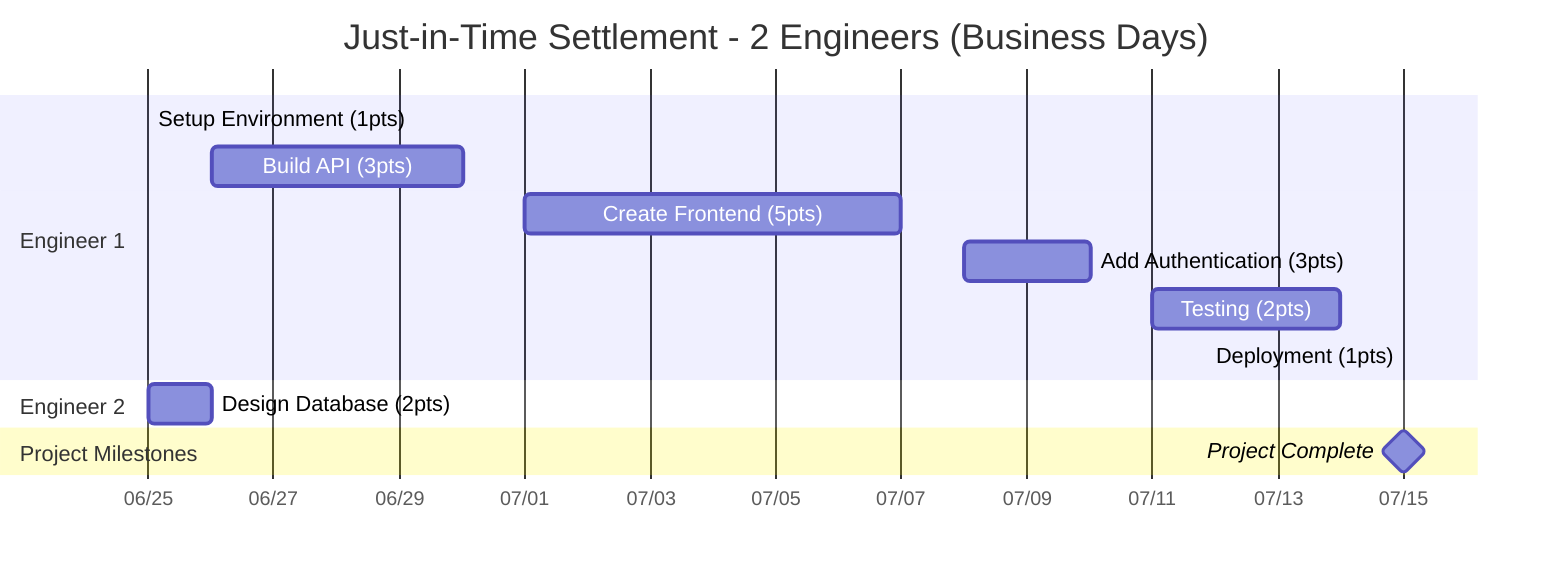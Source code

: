 gantt
    title Just-in-Time Settlement - 2 Engineers (Business Days)
    dateFormat YYYY-MM-DD
    axisFormat %m/%d

    section Engineer 1
    Setup Environment (1pts)    :2025-06-25, 2025-06-25
    Build API (3pts)    :2025-06-26, 2025-06-30
    Create Frontend (5pts)    :2025-07-01, 2025-07-07
    Add Authentication (3pts)    :2025-07-08, 2025-07-10
    Testing (2pts)    :2025-07-11, 2025-07-14
    Deployment (1pts)    :2025-07-15, 2025-07-15

    section Engineer 2
    Design Database (2pts)    :2025-06-25, 2025-06-26

    section Project Milestones
    Project Complete    :milestone, 2025-07-15, 0d
